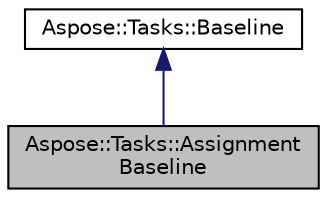digraph "Aspose::Tasks::AssignmentBaseline"
{
 // LATEX_PDF_SIZE
  edge [fontname="Helvetica",fontsize="10",labelfontname="Helvetica",labelfontsize="10"];
  node [fontname="Helvetica",fontsize="10",shape=record];
  Node1 [label="Aspose::Tasks::Assignment\lBaseline",height=0.2,width=0.4,color="black", fillcolor="grey75", style="filled", fontcolor="black",tooltip="Represents Baseline of a resource assignment."];
  Node2 -> Node1 [dir="back",color="midnightblue",fontsize="10",style="solid",fontname="Helvetica"];
  Node2 [label="Aspose::Tasks::Baseline",height=0.2,width=0.4,color="black", fillcolor="white", style="filled",URL="$class_aspose_1_1_tasks_1_1_baseline.html",tooltip="Represents baseline values of a resource."];
}

